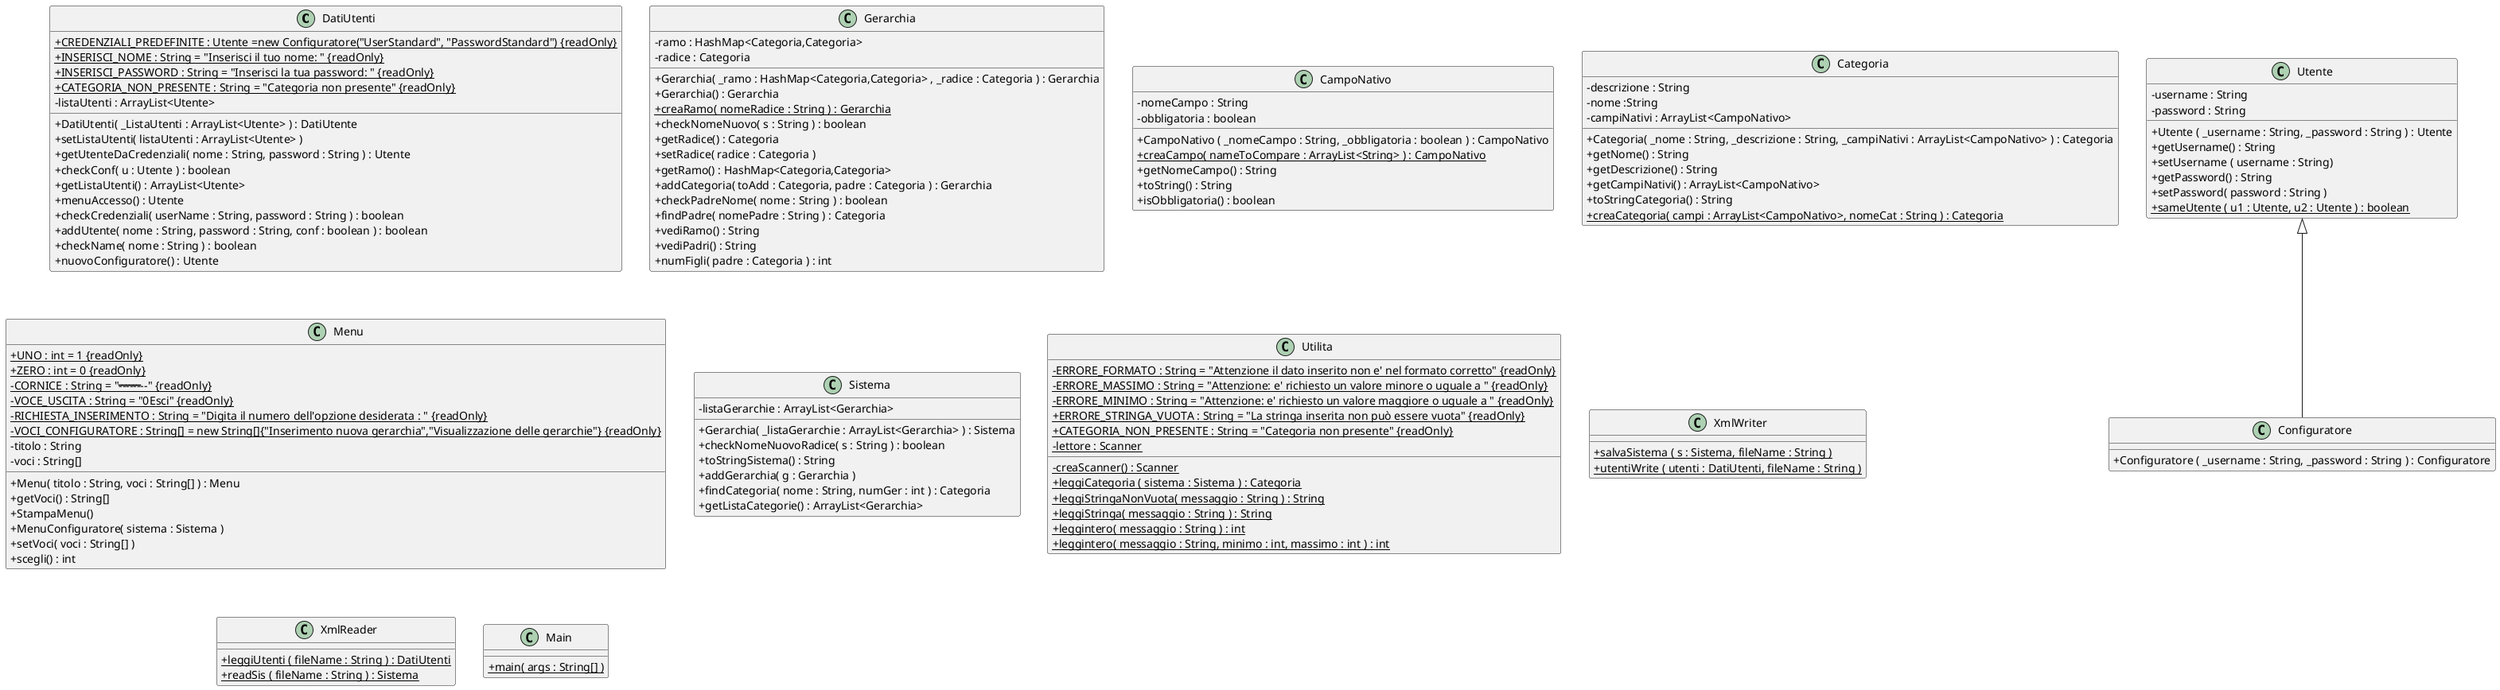 @startuml
'https://plantuml.com/class-diagram

skinparam classAttributeIconSize 0

class DatiUtenti {
{field}{static} +CREDENZIALI_PREDEFINITE : Utente =new Configuratore("UserStandard", "PasswordStandard") {readOnly}
{static} +INSERISCI_NOME : String = "Inserisci il tuo nome: " {readOnly}
{static} +INSERISCI_PASSWORD : String = "Inserisci la tua password: " {readOnly}
{static} +CATEGORIA_NON_PRESENTE : String = "Categoria non presente" {readOnly}
-listaUtenti : ArrayList<Utente>
+DatiUtenti( _ListaUtenti : ArrayList<Utente> ) : DatiUtente
+setListaUtenti( listaUtenti : ArrayList<Utente> )
+getUtenteDaCredenziali( nome : String, password : String ) : Utente
+checkConf( u : Utente ) : boolean
+getListaUtenti() : ArrayList<Utente>
+menuAccesso() : Utente
+checkCredenziali( userName : String, password : String ) : boolean
+addUtente( nome : String, password : String, conf : boolean ) : boolean
+checkName( nome : String ) : boolean
+nuovoConfiguratore() : Utente
}

class Gerarchia{
-ramo : HashMap<Categoria,Categoria>
-radice : Categoria
+Gerarchia( _ramo : HashMap<Categoria,Categoria> , _radice : Categoria ) : Gerarchia
+Gerarchia() : Gerarchia
{static} +creaRamo( nomeRadice : String ) : Gerarchia
+checkNomeNuovo( s : String ) : boolean
+getRadice() : Categoria
+setRadice( radice : Categoria )
+getRamo() : HashMap<Categoria,Categoria>
+addCategoria( toAdd : Categoria, padre : Categoria ) : Gerarchia
+checkPadreNome( nome : String ) : boolean
+findPadre( nomePadre : String ) : Categoria
+vediRamo() : String
+vediPadri() : String
+numFigli( padre : Categoria ) : int
}

class CampoNativo{
-nomeCampo : String
-obbligatoria : boolean
+CampoNativo ( _nomeCampo : String, _obbligatoria : boolean ) : CampoNativo
{static} +creaCampo( nameToCompare : ArrayList<String> ) : CampoNativo
+getNomeCampo() : String
+toString() : String
+isObbligatoria() : boolean
}

class Categoria{
-descrizione : String
-nome :String
-campiNativi : ArrayList<CampoNativo>
+Categoria( _nome : String, _descrizione : String, _campiNativi : ArrayList<CampoNativo> ) : Categoria
+getNome() : String
+getDescrizione() : String
+getCampiNativi() : ArrayList<CampoNativo>
+toStringCategoria() : String
{static} +creaCategoria( campi : ArrayList<CampoNativo>, nomeCat : String ) : Categoria
}

class Menu {
{static} +UNO : int = 1 {readOnly}
{static} +ZERO : int = 0 {readOnly}
{static} -CORNICE : String = "--------------------------------" {readOnly}
{static} -VOCE_USCITA : String = "0\tEsci" {readOnly}
{static} -RICHIESTA_INSERIMENTO : String = "Digita il numero dell'opzione desiderata : " {readOnly}
{static} -VOCI_CONFIGURATORE : String[] = new String[]{"Inserimento nuova gerarchia","Visualizzazione delle gerarchie"} {readOnly}
-titolo : String
-voci : String[]
+Menu( titolo : String, voci : String[] ) : Menu
+getVoci() : String[]
+StampaMenu()
+MenuConfiguratore( sistema : Sistema )
+setVoci( voci : String[] )
+scegli() : int
}

class Sistema {
-listaGerarchie : ArrayList<Gerarchia>
+Gerarchia( _listaGerarchie : ArrayList<Gerarchia> ) : Sistema
+checkNomeNuovoRadice( s : String ) : boolean
+toStringSistema() : String
+addGerarchia( g : Gerarchia )
+findCategoria( nome : String, numGer : int ) : Categoria
+getListaCategorie() : ArrayList<Gerarchia>
}

class Utilita {
{static} -ERRORE_FORMATO : String = "Attenzione il dato inserito non e' nel formato corretto" {readOnly}
{static} -ERRORE_MASSIMO : String = "Attenzione: e' richiesto un valore minore o uguale a " {readOnly}
{static} -ERRORE_MINIMO : String = "Attenzione: e' richiesto un valore maggiore o uguale a " {readOnly}
{static} +ERRORE_STRINGA_VUOTA : String = "La stringa inserita non può essere vuota" {readOnly}
{static} +CATEGORIA_NON_PRESENTE : String = "Categoria non presente" {readOnly}
{static} -lettore : Scanner
{static} -creaScanner() : Scanner
{static} +leggiCategoria ( sistema : Sistema ) : Categoria
{static} +leggiStringaNonVuota( messaggio : String ) : String
{static} +leggiStringa( messaggio : String ) : String
{static} +leggintero( messaggio : String ) : int
{static} +leggintero( messaggio : String, minimo : int, massimo : int ) : int
}

class Utente {
-username : String
-password : String
+Utente ( _username : String, _password : String ) : Utente
+getUsername() : String
+setUsername ( username : String)
+getPassword() : String
+setPassword( password : String )
{static} +sameUtente ( u1 : Utente, u2 : Utente ) : boolean
}

class Configuratore {
+Configuratore ( _username : String, _password : String ) : Configuratore
}

Utente <|-- Configuratore

class XmlWriter {
{static} +salvaSistema ( s : Sistema, fileName : String )
{static} +utentiWrite ( utenti : DatiUtenti, fileName : String )
}

class XmlReader {
{static} +leggiUtenti ( fileName : String ) : DatiUtenti
{static} +readSis ( fileName : String ) : Sistema
}

class Main {
{static} +main( args : String[] )
}
@enduml